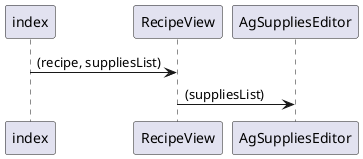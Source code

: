 @startuml
index -> RecipeView: (recipe, suppliesList)
RecipeView -> AgSuppliesEditor: (suppliesList)
@enduml
